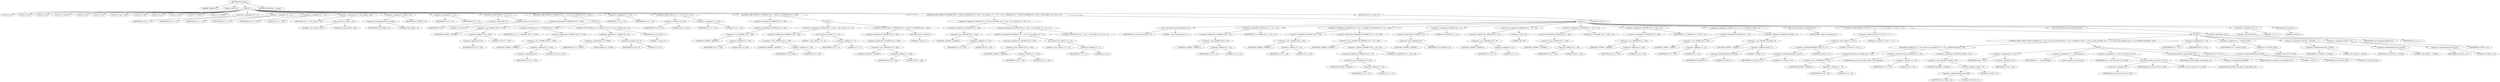 digraph tftp_connect {  
"1000113" [label = "(METHOD,tftp_connect)" ]
"1000114" [label = "(PARAM,_DWORD *a1)" ]
"1000115" [label = "(PARAM,_BYTE *a2)" ]
"1000116" [label = "(BLOCK,,)" ]
"1000117" [label = "(LOCAL,v2: int)" ]
"1000118" [label = "(LOCAL,v3: int *)" ]
"1000119" [label = "(LOCAL,v4: int)" ]
"1000120" [label = "(LOCAL,v5: _DWORD *)" ]
"1000121" [label = "(LOCAL,v6: int)" ]
"1000122" [label = "(LOCAL,v8: int)" ]
"1000123" [label = "(LOCAL,v9: char [ 128 ])" ]
"1000124" [label = "(LOCAL,v11: int)" ]
"1000125" [label = "(LOCAL,v12: int)" ]
"1000126" [label = "(LOCAL,v13: int)" ]
"1000127" [label = "(LOCAL,v14: _BYTE *)" ]
"1000128" [label = "(LOCAL,v15: _DWORD *)" ]
"1000129" [label = "(<operator>.assignment,v15 = a1)" ]
"1000130" [label = "(IDENTIFIER,v15,v15 = a1)" ]
"1000131" [label = "(IDENTIFIER,a1,v15 = a1)" ]
"1000132" [label = "(<operator>.assignment,v14 = a2)" ]
"1000133" [label = "(IDENTIFIER,v14,v14 = a2)" ]
"1000134" [label = "(IDENTIFIER,a2,v14 = a2)" ]
"1000135" [label = "(<operator>.assignment,v12 = 512)" ]
"1000136" [label = "(IDENTIFIER,v12,v12 = 512)" ]
"1000137" [label = "(LITERAL,512,v12 = 512)" ]
"1000138" [label = "(<operator>.assignment,v2 = Curl_ccalloc(1, 336))" ]
"1000139" [label = "(IDENTIFIER,v2,v2 = Curl_ccalloc(1, 336))" ]
"1000140" [label = "(Curl_ccalloc,Curl_ccalloc(1, 336))" ]
"1000141" [label = "(LITERAL,1,Curl_ccalloc(1, 336))" ]
"1000142" [label = "(LITERAL,336,Curl_ccalloc(1, 336))" ]
"1000143" [label = "(<operator>.assignment,v15[188] = v2)" ]
"1000144" [label = "(<operator>.indirectIndexAccess,v15[188])" ]
"1000145" [label = "(IDENTIFIER,v15,v15[188] = v2)" ]
"1000146" [label = "(LITERAL,188,v15[188] = v2)" ]
"1000147" [label = "(IDENTIFIER,v2,v15[188] = v2)" ]
"1000148" [label = "(<operator>.assignment,v13 = v2)" ]
"1000149" [label = "(IDENTIFIER,v13,v13 = v2)" ]
"1000150" [label = "(IDENTIFIER,v2,v13 = v2)" ]
"1000151" [label = "(CONTROL_STRUCTURE,if ( !v2 ),if ( !v2 ))" ]
"1000152" [label = "(<operator>.logicalNot,!v2)" ]
"1000153" [label = "(IDENTIFIER,v2,!v2)" ]
"1000154" [label = "(RETURN,return 27;,return 27;)" ]
"1000155" [label = "(LITERAL,27,return 27;)" ]
"1000156" [label = "(CONTROL_STRUCTURE,if ( *(_DWORD *)(*v15 + 1576) ),if ( *(_DWORD *)(*v15 + 1576) ))" ]
"1000157" [label = "(<operator>.indirection,*(_DWORD *)(*v15 + 1576))" ]
"1000158" [label = "(<operator>.cast,(_DWORD *)(*v15 + 1576))" ]
"1000159" [label = "(UNKNOWN,_DWORD *,_DWORD *)" ]
"1000160" [label = "(<operator>.addition,*v15 + 1576)" ]
"1000161" [label = "(<operator>.indirection,*v15)" ]
"1000162" [label = "(IDENTIFIER,v15,*v15 + 1576)" ]
"1000163" [label = "(LITERAL,1576,*v15 + 1576)" ]
"1000164" [label = "(BLOCK,,)" ]
"1000165" [label = "(<operator>.assignment,v12 = *(_DWORD *)(*v15 + 1576))" ]
"1000166" [label = "(IDENTIFIER,v12,v12 = *(_DWORD *)(*v15 + 1576))" ]
"1000167" [label = "(<operator>.indirection,*(_DWORD *)(*v15 + 1576))" ]
"1000168" [label = "(<operator>.cast,(_DWORD *)(*v15 + 1576))" ]
"1000169" [label = "(UNKNOWN,_DWORD *,_DWORD *)" ]
"1000170" [label = "(<operator>.addition,*v15 + 1576)" ]
"1000171" [label = "(<operator>.indirection,*v15)" ]
"1000172" [label = "(IDENTIFIER,v15,*v15 + 1576)" ]
"1000173" [label = "(LITERAL,1576,*v15 + 1576)" ]
"1000174" [label = "(CONTROL_STRUCTURE,if ( v12 > 65464 || v12 < 8 ),if ( v12 > 65464 || v12 < 8 ))" ]
"1000175" [label = "(<operator>.logicalOr,v12 > 65464 || v12 < 8)" ]
"1000176" [label = "(<operator>.greaterThan,v12 > 65464)" ]
"1000177" [label = "(IDENTIFIER,v12,v12 > 65464)" ]
"1000178" [label = "(LITERAL,65464,v12 > 65464)" ]
"1000179" [label = "(<operator>.lessThan,v12 < 8)" ]
"1000180" [label = "(IDENTIFIER,v12,v12 < 8)" ]
"1000181" [label = "(LITERAL,8,v12 < 8)" ]
"1000182" [label = "(RETURN,return 71;,return 71;)" ]
"1000183" [label = "(LITERAL,71,return 71;)" ]
"1000184" [label = "(<operator>.assignment,v11 = v12)" ]
"1000185" [label = "(IDENTIFIER,v11,v11 = v12)" ]
"1000186" [label = "(IDENTIFIER,v12,v11 = v12)" ]
"1000187" [label = "(CONTROL_STRUCTURE,if ( v12 < 512 ),if ( v12 < 512 ))" ]
"1000188" [label = "(<operator>.lessThan,v12 < 512)" ]
"1000189" [label = "(IDENTIFIER,v12,v12 < 512)" ]
"1000190" [label = "(LITERAL,512,v12 < 512)" ]
"1000191" [label = "(<operator>.assignment,v11 = 512)" ]
"1000192" [label = "(IDENTIFIER,v11,v11 = 512)" ]
"1000193" [label = "(LITERAL,512,v11 = 512)" ]
"1000194" [label = "(CONTROL_STRUCTURE,if ( !*(_DWORD *)(v13 + 328) ),if ( !*(_DWORD *)(v13 + 328) ))" ]
"1000195" [label = "(<operator>.logicalNot,!*(_DWORD *)(v13 + 328))" ]
"1000196" [label = "(<operator>.indirection,*(_DWORD *)(v13 + 328))" ]
"1000197" [label = "(<operator>.cast,(_DWORD *)(v13 + 328))" ]
"1000198" [label = "(UNKNOWN,_DWORD *,_DWORD *)" ]
"1000199" [label = "(<operator>.addition,v13 + 328)" ]
"1000200" [label = "(IDENTIFIER,v13,v13 + 328)" ]
"1000201" [label = "(LITERAL,328,v13 + 328)" ]
"1000202" [label = "(BLOCK,,)" ]
"1000203" [label = "(<operator>.assignment,*(_DWORD *)(v13 + 328) = Curl_ccalloc(1, v11 + 4))" ]
"1000204" [label = "(<operator>.indirection,*(_DWORD *)(v13 + 328))" ]
"1000205" [label = "(<operator>.cast,(_DWORD *)(v13 + 328))" ]
"1000206" [label = "(UNKNOWN,_DWORD *,_DWORD *)" ]
"1000207" [label = "(<operator>.addition,v13 + 328)" ]
"1000208" [label = "(IDENTIFIER,v13,v13 + 328)" ]
"1000209" [label = "(LITERAL,328,v13 + 328)" ]
"1000210" [label = "(Curl_ccalloc,Curl_ccalloc(1, v11 + 4))" ]
"1000211" [label = "(LITERAL,1,Curl_ccalloc(1, v11 + 4))" ]
"1000212" [label = "(<operator>.addition,v11 + 4)" ]
"1000213" [label = "(IDENTIFIER,v11,v11 + 4)" ]
"1000214" [label = "(LITERAL,4,v11 + 4)" ]
"1000215" [label = "(CONTROL_STRUCTURE,if ( !*(_DWORD *)(v13 + 328) ),if ( !*(_DWORD *)(v13 + 328) ))" ]
"1000216" [label = "(<operator>.logicalNot,!*(_DWORD *)(v13 + 328))" ]
"1000217" [label = "(<operator>.indirection,*(_DWORD *)(v13 + 328))" ]
"1000218" [label = "(<operator>.cast,(_DWORD *)(v13 + 328))" ]
"1000219" [label = "(UNKNOWN,_DWORD *,_DWORD *)" ]
"1000220" [label = "(<operator>.addition,v13 + 328)" ]
"1000221" [label = "(IDENTIFIER,v13,v13 + 328)" ]
"1000222" [label = "(LITERAL,328,v13 + 328)" ]
"1000223" [label = "(RETURN,return 27;,return 27;)" ]
"1000224" [label = "(LITERAL,27,return 27;)" ]
"1000225" [label = "(CONTROL_STRUCTURE,if ( *(_DWORD *)(v13 + 332) || (*(_DWORD *)(v13 + 332) = Curl_ccalloc(1, v11 + 4)) != 0 ),if ( *(_DWORD *)(v13 + 332) || (*(_DWORD *)(v13 + 332) = Curl_ccalloc(1, v11 + 4)) != 0 ))" ]
"1000226" [label = "(<operator>.logicalOr,*(_DWORD *)(v13 + 332) || (*(_DWORD *)(v13 + 332) = Curl_ccalloc(1, v11 + 4)) != 0)" ]
"1000227" [label = "(<operator>.indirection,*(_DWORD *)(v13 + 332))" ]
"1000228" [label = "(<operator>.cast,(_DWORD *)(v13 + 332))" ]
"1000229" [label = "(UNKNOWN,_DWORD *,_DWORD *)" ]
"1000230" [label = "(<operator>.addition,v13 + 332)" ]
"1000231" [label = "(IDENTIFIER,v13,v13 + 332)" ]
"1000232" [label = "(LITERAL,332,v13 + 332)" ]
"1000233" [label = "(<operator>.notEquals,(*(_DWORD *)(v13 + 332) = Curl_ccalloc(1, v11 + 4)) != 0)" ]
"1000234" [label = "(<operator>.assignment,*(_DWORD *)(v13 + 332) = Curl_ccalloc(1, v11 + 4))" ]
"1000235" [label = "(<operator>.indirection,*(_DWORD *)(v13 + 332))" ]
"1000236" [label = "(<operator>.cast,(_DWORD *)(v13 + 332))" ]
"1000237" [label = "(UNKNOWN,_DWORD *,_DWORD *)" ]
"1000238" [label = "(<operator>.addition,v13 + 332)" ]
"1000239" [label = "(IDENTIFIER,v13,v13 + 332)" ]
"1000240" [label = "(LITERAL,332,v13 + 332)" ]
"1000241" [label = "(Curl_ccalloc,Curl_ccalloc(1, v11 + 4))" ]
"1000242" [label = "(LITERAL,1,Curl_ccalloc(1, v11 + 4))" ]
"1000243" [label = "(<operator>.addition,v11 + 4)" ]
"1000244" [label = "(IDENTIFIER,v11,v11 + 4)" ]
"1000245" [label = "(LITERAL,4,v11 + 4)" ]
"1000246" [label = "(LITERAL,0,(*(_DWORD *)(v13 + 332) = Curl_ccalloc(1, v11 + 4)) != 0)" ]
"1000247" [label = "(BLOCK,,)" ]
"1000248" [label = "(Curl_conncontrol,Curl_conncontrol(v15, 1))" ]
"1000249" [label = "(IDENTIFIER,v15,Curl_conncontrol(v15, 1))" ]
"1000250" [label = "(LITERAL,1,Curl_conncontrol(v15, 1))" ]
"1000251" [label = "(<operator>.assignment,*(_DWORD *)(v13 + 16) = v15)" ]
"1000252" [label = "(<operator>.indirection,*(_DWORD *)(v13 + 16))" ]
"1000253" [label = "(<operator>.cast,(_DWORD *)(v13 + 16))" ]
"1000254" [label = "(UNKNOWN,_DWORD *,_DWORD *)" ]
"1000255" [label = "(<operator>.addition,v13 + 16)" ]
"1000256" [label = "(IDENTIFIER,v13,v13 + 16)" ]
"1000257" [label = "(LITERAL,16,v13 + 16)" ]
"1000258" [label = "(IDENTIFIER,v15,*(_DWORD *)(v13 + 16) = v15)" ]
"1000259" [label = "(<operator>.assignment,*(_DWORD *)(v13 + 20) = *(_DWORD *)(*(_DWORD *)(v13 + 16) + 420))" ]
"1000260" [label = "(<operator>.indirection,*(_DWORD *)(v13 + 20))" ]
"1000261" [label = "(<operator>.cast,(_DWORD *)(v13 + 20))" ]
"1000262" [label = "(UNKNOWN,_DWORD *,_DWORD *)" ]
"1000263" [label = "(<operator>.addition,v13 + 20)" ]
"1000264" [label = "(IDENTIFIER,v13,v13 + 20)" ]
"1000265" [label = "(LITERAL,20,v13 + 20)" ]
"1000266" [label = "(<operator>.indirection,*(_DWORD *)(*(_DWORD *)(v13 + 16) + 420))" ]
"1000267" [label = "(<operator>.cast,(_DWORD *)(*(_DWORD *)(v13 + 16) + 420))" ]
"1000268" [label = "(UNKNOWN,_DWORD *,_DWORD *)" ]
"1000269" [label = "(<operator>.addition,*(_DWORD *)(v13 + 16) + 420)" ]
"1000270" [label = "(<operator>.indirection,*(_DWORD *)(v13 + 16))" ]
"1000271" [label = "(<operator>.cast,(_DWORD *)(v13 + 16))" ]
"1000272" [label = "(UNKNOWN,_DWORD *,_DWORD *)" ]
"1000273" [label = "(<operator>.addition,v13 + 16)" ]
"1000274" [label = "(IDENTIFIER,v13,v13 + 16)" ]
"1000275" [label = "(LITERAL,16,v13 + 16)" ]
"1000276" [label = "(LITERAL,420,*(_DWORD *)(v13 + 16) + 420)" ]
"1000277" [label = "(<operator>.assignment,*(_DWORD *)v13 = 0)" ]
"1000278" [label = "(<operator>.indirection,*(_DWORD *)v13)" ]
"1000279" [label = "(<operator>.cast,(_DWORD *)v13)" ]
"1000280" [label = "(UNKNOWN,_DWORD *,_DWORD *)" ]
"1000281" [label = "(IDENTIFIER,v13,(_DWORD *)v13)" ]
"1000282" [label = "(LITERAL,0,*(_DWORD *)v13 = 0)" ]
"1000283" [label = "(<operator>.assignment,*(_DWORD *)(v13 + 8) = -100)" ]
"1000284" [label = "(<operator>.indirection,*(_DWORD *)(v13 + 8))" ]
"1000285" [label = "(<operator>.cast,(_DWORD *)(v13 + 8))" ]
"1000286" [label = "(UNKNOWN,_DWORD *,_DWORD *)" ]
"1000287" [label = "(<operator>.addition,v13 + 8)" ]
"1000288" [label = "(IDENTIFIER,v13,v13 + 8)" ]
"1000289" [label = "(LITERAL,8,v13 + 8)" ]
"1000290" [label = "(<operator>.minus,-100)" ]
"1000291" [label = "(LITERAL,100,-100)" ]
"1000292" [label = "(<operator>.assignment,*(_DWORD *)(v13 + 320) = 512)" ]
"1000293" [label = "(<operator>.indirection,*(_DWORD *)(v13 + 320))" ]
"1000294" [label = "(<operator>.cast,(_DWORD *)(v13 + 320))" ]
"1000295" [label = "(UNKNOWN,_DWORD *,_DWORD *)" ]
"1000296" [label = "(<operator>.addition,v13 + 320)" ]
"1000297" [label = "(IDENTIFIER,v13,v13 + 320)" ]
"1000298" [label = "(LITERAL,320,v13 + 320)" ]
"1000299" [label = "(LITERAL,512,*(_DWORD *)(v13 + 320) = 512)" ]
"1000300" [label = "(<operator>.assignment,*(_DWORD *)(v13 + 324) = v12)" ]
"1000301" [label = "(<operator>.indirection,*(_DWORD *)(v13 + 324))" ]
"1000302" [label = "(<operator>.cast,(_DWORD *)(v13 + 324))" ]
"1000303" [label = "(UNKNOWN,_DWORD *,_DWORD *)" ]
"1000304" [label = "(<operator>.addition,v13 + 324)" ]
"1000305" [label = "(IDENTIFIER,v13,v13 + 324)" ]
"1000306" [label = "(LITERAL,324,v13 + 324)" ]
"1000307" [label = "(IDENTIFIER,v12,*(_DWORD *)(v13 + 324) = v12)" ]
"1000308" [label = "(<operator>.assignment,*(_WORD *)(v13 + 52) = *(_DWORD *)(v15[20] + 4))" ]
"1000309" [label = "(<operator>.indirection,*(_WORD *)(v13 + 52))" ]
"1000310" [label = "(<operator>.cast,(_WORD *)(v13 + 52))" ]
"1000311" [label = "(UNKNOWN,_WORD *,_WORD *)" ]
"1000312" [label = "(<operator>.addition,v13 + 52)" ]
"1000313" [label = "(IDENTIFIER,v13,v13 + 52)" ]
"1000314" [label = "(LITERAL,52,v13 + 52)" ]
"1000315" [label = "(<operator>.indirection,*(_DWORD *)(v15[20] + 4))" ]
"1000316" [label = "(<operator>.cast,(_DWORD *)(v15[20] + 4))" ]
"1000317" [label = "(UNKNOWN,_DWORD *,_DWORD *)" ]
"1000318" [label = "(<operator>.addition,v15[20] + 4)" ]
"1000319" [label = "(<operator>.indirectIndexAccess,v15[20])" ]
"1000320" [label = "(IDENTIFIER,v15,v15[20] + 4)" ]
"1000321" [label = "(LITERAL,20,v15[20] + 4)" ]
"1000322" [label = "(LITERAL,4,v15[20] + 4)" ]
"1000323" [label = "(tftp_set_timeouts,tftp_set_timeouts(v13))" ]
"1000324" [label = "(IDENTIFIER,v13,tftp_set_timeouts(v13))" ]
"1000325" [label = "(CONTROL_STRUCTURE,if ( ((v15[147] >> 6) & 1) == 0 ),if ( ((v15[147] >> 6) & 1) == 0 ))" ]
"1000326" [label = "(<operator>.equals,((v15[147] >> 6) & 1) == 0)" ]
"1000327" [label = "(<operator>.and,(v15[147] >> 6) & 1)" ]
"1000328" [label = "(<operator>.arithmeticShiftRight,v15[147] >> 6)" ]
"1000329" [label = "(<operator>.indirectIndexAccess,v15[147])" ]
"1000330" [label = "(IDENTIFIER,v15,v15[147] >> 6)" ]
"1000331" [label = "(LITERAL,147,v15[147] >> 6)" ]
"1000332" [label = "(LITERAL,6,v15[147] >> 6)" ]
"1000333" [label = "(LITERAL,1,(v15[147] >> 6) & 1)" ]
"1000334" [label = "(LITERAL,0,((v15[147] >> 6) & 1) == 0)" ]
"1000335" [label = "(BLOCK,,)" ]
"1000336" [label = "(CONTROL_STRUCTURE,if ( bind(*(_DWORD *)(v13 + 20), (const struct sockaddr *)(v13 + 52), *(_DWORD *)(v15[20] + 16)) ),if ( bind(*(_DWORD *)(v13 + 20), (const struct sockaddr *)(v13 + 52), *(_DWORD *)(v15[20] + 16)) ))" ]
"1000337" [label = "(bind,bind(*(_DWORD *)(v13 + 20), (const struct sockaddr *)(v13 + 52), *(_DWORD *)(v15[20] + 16)))" ]
"1000338" [label = "(<operator>.indirection,*(_DWORD *)(v13 + 20))" ]
"1000339" [label = "(<operator>.cast,(_DWORD *)(v13 + 20))" ]
"1000340" [label = "(UNKNOWN,_DWORD *,_DWORD *)" ]
"1000341" [label = "(<operator>.addition,v13 + 20)" ]
"1000342" [label = "(IDENTIFIER,v13,v13 + 20)" ]
"1000343" [label = "(LITERAL,20,v13 + 20)" ]
"1000344" [label = "(<operator>.cast,(const struct sockaddr *)(v13 + 52))" ]
"1000345" [label = "(UNKNOWN,const struct sockaddr *,const struct sockaddr *)" ]
"1000346" [label = "(<operator>.addition,v13 + 52)" ]
"1000347" [label = "(IDENTIFIER,v13,v13 + 52)" ]
"1000348" [label = "(LITERAL,52,v13 + 52)" ]
"1000349" [label = "(<operator>.indirection,*(_DWORD *)(v15[20] + 16))" ]
"1000350" [label = "(<operator>.cast,(_DWORD *)(v15[20] + 16))" ]
"1000351" [label = "(UNKNOWN,_DWORD *,_DWORD *)" ]
"1000352" [label = "(<operator>.addition,v15[20] + 16)" ]
"1000353" [label = "(<operator>.indirectIndexAccess,v15[20])" ]
"1000354" [label = "(IDENTIFIER,v15,v15[20] + 16)" ]
"1000355" [label = "(LITERAL,20,v15[20] + 16)" ]
"1000356" [label = "(LITERAL,16,v15[20] + 16)" ]
"1000357" [label = "(BLOCK,,)" ]
"1000358" [label = "(<operator>.assignment,v8 = *v15)" ]
"1000359" [label = "(IDENTIFIER,v8,v8 = *v15)" ]
"1000360" [label = "(<operator>.indirection,*v15)" ]
"1000361" [label = "(IDENTIFIER,v15,v8 = *v15)" ]
"1000362" [label = "(<operator>.assignment,v3 = _errno_location())" ]
"1000363" [label = "(IDENTIFIER,v3,v3 = _errno_location())" ]
"1000364" [label = "(_errno_location,_errno_location())" ]
"1000365" [label = "(<operator>.assignment,v4 = Curl_strerror(*v3, v9, 128))" ]
"1000366" [label = "(IDENTIFIER,v4,v4 = Curl_strerror(*v3, v9, 128))" ]
"1000367" [label = "(Curl_strerror,Curl_strerror(*v3, v9, 128))" ]
"1000368" [label = "(<operator>.indirection,*v3)" ]
"1000369" [label = "(IDENTIFIER,v3,Curl_strerror(*v3, v9, 128))" ]
"1000370" [label = "(IDENTIFIER,v9,Curl_strerror(*v3, v9, 128))" ]
"1000371" [label = "(LITERAL,128,Curl_strerror(*v3, v9, 128))" ]
"1000372" [label = "(Curl_failf,Curl_failf(v8, &unk_BFD45, v4))" ]
"1000373" [label = "(IDENTIFIER,v8,Curl_failf(v8, &unk_BFD45, v4))" ]
"1000374" [label = "(<operator>.addressOf,&unk_BFD45)" ]
"1000375" [label = "(IDENTIFIER,unk_BFD45,Curl_failf(v8, &unk_BFD45, v4))" ]
"1000376" [label = "(IDENTIFIER,v4,Curl_failf(v8, &unk_BFD45, v4))" ]
"1000377" [label = "(RETURN,return 7;,return 7;)" ]
"1000378" [label = "(LITERAL,7,return 7;)" ]
"1000379" [label = "(<operator>.assignment,v5 = v15)" ]
"1000380" [label = "(IDENTIFIER,v5,v5 = v15)" ]
"1000381" [label = "(IDENTIFIER,v15,v5 = v15)" ]
"1000382" [label = "(<operator>.assignment,v6 = v15[147] | 0x40)" ]
"1000383" [label = "(IDENTIFIER,v6,v6 = v15[147] | 0x40)" ]
"1000384" [label = "(<operator>.or,v15[147] | 0x40)" ]
"1000385" [label = "(<operator>.indirectIndexAccess,v15[147])" ]
"1000386" [label = "(IDENTIFIER,v15,v15[147] | 0x40)" ]
"1000387" [label = "(LITERAL,147,v15[147] | 0x40)" ]
"1000388" [label = "(LITERAL,0x40,v15[147] | 0x40)" ]
"1000389" [label = "(<operator>.assignment,v15[148] = v15[148])" ]
"1000390" [label = "(<operator>.indirectIndexAccess,v15[148])" ]
"1000391" [label = "(IDENTIFIER,v15,v15[148] = v15[148])" ]
"1000392" [label = "(LITERAL,148,v15[148] = v15[148])" ]
"1000393" [label = "(<operator>.indirectIndexAccess,v15[148])" ]
"1000394" [label = "(IDENTIFIER,v15,v15[148] = v15[148])" ]
"1000395" [label = "(LITERAL,148,v15[148] = v15[148])" ]
"1000396" [label = "(<operator>.assignment,v5[147] = v6)" ]
"1000397" [label = "(<operator>.indirectIndexAccess,v5[147])" ]
"1000398" [label = "(IDENTIFIER,v5,v5[147] = v6)" ]
"1000399" [label = "(LITERAL,147,v5[147] = v6)" ]
"1000400" [label = "(IDENTIFIER,v6,v5[147] = v6)" ]
"1000401" [label = "(Curl_pgrsStartNow,Curl_pgrsStartNow(*v15))" ]
"1000402" [label = "(<operator>.indirection,*v15)" ]
"1000403" [label = "(IDENTIFIER,v15,Curl_pgrsStartNow(*v15))" ]
"1000404" [label = "(<operator>.assignment,*v14 = 1)" ]
"1000405" [label = "(<operator>.indirection,*v14)" ]
"1000406" [label = "(IDENTIFIER,v14,*v14 = 1)" ]
"1000407" [label = "(LITERAL,1,*v14 = 1)" ]
"1000408" [label = "(RETURN,return 0;,return 0;)" ]
"1000409" [label = "(LITERAL,0,return 0;)" ]
"1000410" [label = "(RETURN,return 27;,return 27;)" ]
"1000411" [label = "(LITERAL,27,return 27;)" ]
"1000412" [label = "(METHOD_RETURN,int __fastcall)" ]
  "1000113" -> "1000114" 
  "1000113" -> "1000115" 
  "1000113" -> "1000116" 
  "1000113" -> "1000412" 
  "1000116" -> "1000117" 
  "1000116" -> "1000118" 
  "1000116" -> "1000119" 
  "1000116" -> "1000120" 
  "1000116" -> "1000121" 
  "1000116" -> "1000122" 
  "1000116" -> "1000123" 
  "1000116" -> "1000124" 
  "1000116" -> "1000125" 
  "1000116" -> "1000126" 
  "1000116" -> "1000127" 
  "1000116" -> "1000128" 
  "1000116" -> "1000129" 
  "1000116" -> "1000132" 
  "1000116" -> "1000135" 
  "1000116" -> "1000138" 
  "1000116" -> "1000143" 
  "1000116" -> "1000148" 
  "1000116" -> "1000151" 
  "1000116" -> "1000156" 
  "1000116" -> "1000184" 
  "1000116" -> "1000187" 
  "1000116" -> "1000194" 
  "1000116" -> "1000225" 
  "1000116" -> "1000410" 
  "1000129" -> "1000130" 
  "1000129" -> "1000131" 
  "1000132" -> "1000133" 
  "1000132" -> "1000134" 
  "1000135" -> "1000136" 
  "1000135" -> "1000137" 
  "1000138" -> "1000139" 
  "1000138" -> "1000140" 
  "1000140" -> "1000141" 
  "1000140" -> "1000142" 
  "1000143" -> "1000144" 
  "1000143" -> "1000147" 
  "1000144" -> "1000145" 
  "1000144" -> "1000146" 
  "1000148" -> "1000149" 
  "1000148" -> "1000150" 
  "1000151" -> "1000152" 
  "1000151" -> "1000154" 
  "1000152" -> "1000153" 
  "1000154" -> "1000155" 
  "1000156" -> "1000157" 
  "1000156" -> "1000164" 
  "1000157" -> "1000158" 
  "1000158" -> "1000159" 
  "1000158" -> "1000160" 
  "1000160" -> "1000161" 
  "1000160" -> "1000163" 
  "1000161" -> "1000162" 
  "1000164" -> "1000165" 
  "1000164" -> "1000174" 
  "1000165" -> "1000166" 
  "1000165" -> "1000167" 
  "1000167" -> "1000168" 
  "1000168" -> "1000169" 
  "1000168" -> "1000170" 
  "1000170" -> "1000171" 
  "1000170" -> "1000173" 
  "1000171" -> "1000172" 
  "1000174" -> "1000175" 
  "1000174" -> "1000182" 
  "1000175" -> "1000176" 
  "1000175" -> "1000179" 
  "1000176" -> "1000177" 
  "1000176" -> "1000178" 
  "1000179" -> "1000180" 
  "1000179" -> "1000181" 
  "1000182" -> "1000183" 
  "1000184" -> "1000185" 
  "1000184" -> "1000186" 
  "1000187" -> "1000188" 
  "1000187" -> "1000191" 
  "1000188" -> "1000189" 
  "1000188" -> "1000190" 
  "1000191" -> "1000192" 
  "1000191" -> "1000193" 
  "1000194" -> "1000195" 
  "1000194" -> "1000202" 
  "1000195" -> "1000196" 
  "1000196" -> "1000197" 
  "1000197" -> "1000198" 
  "1000197" -> "1000199" 
  "1000199" -> "1000200" 
  "1000199" -> "1000201" 
  "1000202" -> "1000203" 
  "1000202" -> "1000215" 
  "1000203" -> "1000204" 
  "1000203" -> "1000210" 
  "1000204" -> "1000205" 
  "1000205" -> "1000206" 
  "1000205" -> "1000207" 
  "1000207" -> "1000208" 
  "1000207" -> "1000209" 
  "1000210" -> "1000211" 
  "1000210" -> "1000212" 
  "1000212" -> "1000213" 
  "1000212" -> "1000214" 
  "1000215" -> "1000216" 
  "1000215" -> "1000223" 
  "1000216" -> "1000217" 
  "1000217" -> "1000218" 
  "1000218" -> "1000219" 
  "1000218" -> "1000220" 
  "1000220" -> "1000221" 
  "1000220" -> "1000222" 
  "1000223" -> "1000224" 
  "1000225" -> "1000226" 
  "1000225" -> "1000247" 
  "1000226" -> "1000227" 
  "1000226" -> "1000233" 
  "1000227" -> "1000228" 
  "1000228" -> "1000229" 
  "1000228" -> "1000230" 
  "1000230" -> "1000231" 
  "1000230" -> "1000232" 
  "1000233" -> "1000234" 
  "1000233" -> "1000246" 
  "1000234" -> "1000235" 
  "1000234" -> "1000241" 
  "1000235" -> "1000236" 
  "1000236" -> "1000237" 
  "1000236" -> "1000238" 
  "1000238" -> "1000239" 
  "1000238" -> "1000240" 
  "1000241" -> "1000242" 
  "1000241" -> "1000243" 
  "1000243" -> "1000244" 
  "1000243" -> "1000245" 
  "1000247" -> "1000248" 
  "1000247" -> "1000251" 
  "1000247" -> "1000259" 
  "1000247" -> "1000277" 
  "1000247" -> "1000283" 
  "1000247" -> "1000292" 
  "1000247" -> "1000300" 
  "1000247" -> "1000308" 
  "1000247" -> "1000323" 
  "1000247" -> "1000325" 
  "1000247" -> "1000401" 
  "1000247" -> "1000404" 
  "1000247" -> "1000408" 
  "1000248" -> "1000249" 
  "1000248" -> "1000250" 
  "1000251" -> "1000252" 
  "1000251" -> "1000258" 
  "1000252" -> "1000253" 
  "1000253" -> "1000254" 
  "1000253" -> "1000255" 
  "1000255" -> "1000256" 
  "1000255" -> "1000257" 
  "1000259" -> "1000260" 
  "1000259" -> "1000266" 
  "1000260" -> "1000261" 
  "1000261" -> "1000262" 
  "1000261" -> "1000263" 
  "1000263" -> "1000264" 
  "1000263" -> "1000265" 
  "1000266" -> "1000267" 
  "1000267" -> "1000268" 
  "1000267" -> "1000269" 
  "1000269" -> "1000270" 
  "1000269" -> "1000276" 
  "1000270" -> "1000271" 
  "1000271" -> "1000272" 
  "1000271" -> "1000273" 
  "1000273" -> "1000274" 
  "1000273" -> "1000275" 
  "1000277" -> "1000278" 
  "1000277" -> "1000282" 
  "1000278" -> "1000279" 
  "1000279" -> "1000280" 
  "1000279" -> "1000281" 
  "1000283" -> "1000284" 
  "1000283" -> "1000290" 
  "1000284" -> "1000285" 
  "1000285" -> "1000286" 
  "1000285" -> "1000287" 
  "1000287" -> "1000288" 
  "1000287" -> "1000289" 
  "1000290" -> "1000291" 
  "1000292" -> "1000293" 
  "1000292" -> "1000299" 
  "1000293" -> "1000294" 
  "1000294" -> "1000295" 
  "1000294" -> "1000296" 
  "1000296" -> "1000297" 
  "1000296" -> "1000298" 
  "1000300" -> "1000301" 
  "1000300" -> "1000307" 
  "1000301" -> "1000302" 
  "1000302" -> "1000303" 
  "1000302" -> "1000304" 
  "1000304" -> "1000305" 
  "1000304" -> "1000306" 
  "1000308" -> "1000309" 
  "1000308" -> "1000315" 
  "1000309" -> "1000310" 
  "1000310" -> "1000311" 
  "1000310" -> "1000312" 
  "1000312" -> "1000313" 
  "1000312" -> "1000314" 
  "1000315" -> "1000316" 
  "1000316" -> "1000317" 
  "1000316" -> "1000318" 
  "1000318" -> "1000319" 
  "1000318" -> "1000322" 
  "1000319" -> "1000320" 
  "1000319" -> "1000321" 
  "1000323" -> "1000324" 
  "1000325" -> "1000326" 
  "1000325" -> "1000335" 
  "1000326" -> "1000327" 
  "1000326" -> "1000334" 
  "1000327" -> "1000328" 
  "1000327" -> "1000333" 
  "1000328" -> "1000329" 
  "1000328" -> "1000332" 
  "1000329" -> "1000330" 
  "1000329" -> "1000331" 
  "1000335" -> "1000336" 
  "1000335" -> "1000379" 
  "1000335" -> "1000382" 
  "1000335" -> "1000389" 
  "1000335" -> "1000396" 
  "1000336" -> "1000337" 
  "1000336" -> "1000357" 
  "1000337" -> "1000338" 
  "1000337" -> "1000344" 
  "1000337" -> "1000349" 
  "1000338" -> "1000339" 
  "1000339" -> "1000340" 
  "1000339" -> "1000341" 
  "1000341" -> "1000342" 
  "1000341" -> "1000343" 
  "1000344" -> "1000345" 
  "1000344" -> "1000346" 
  "1000346" -> "1000347" 
  "1000346" -> "1000348" 
  "1000349" -> "1000350" 
  "1000350" -> "1000351" 
  "1000350" -> "1000352" 
  "1000352" -> "1000353" 
  "1000352" -> "1000356" 
  "1000353" -> "1000354" 
  "1000353" -> "1000355" 
  "1000357" -> "1000358" 
  "1000357" -> "1000362" 
  "1000357" -> "1000365" 
  "1000357" -> "1000372" 
  "1000357" -> "1000377" 
  "1000358" -> "1000359" 
  "1000358" -> "1000360" 
  "1000360" -> "1000361" 
  "1000362" -> "1000363" 
  "1000362" -> "1000364" 
  "1000365" -> "1000366" 
  "1000365" -> "1000367" 
  "1000367" -> "1000368" 
  "1000367" -> "1000370" 
  "1000367" -> "1000371" 
  "1000368" -> "1000369" 
  "1000372" -> "1000373" 
  "1000372" -> "1000374" 
  "1000372" -> "1000376" 
  "1000374" -> "1000375" 
  "1000377" -> "1000378" 
  "1000379" -> "1000380" 
  "1000379" -> "1000381" 
  "1000382" -> "1000383" 
  "1000382" -> "1000384" 
  "1000384" -> "1000385" 
  "1000384" -> "1000388" 
  "1000385" -> "1000386" 
  "1000385" -> "1000387" 
  "1000389" -> "1000390" 
  "1000389" -> "1000393" 
  "1000390" -> "1000391" 
  "1000390" -> "1000392" 
  "1000393" -> "1000394" 
  "1000393" -> "1000395" 
  "1000396" -> "1000397" 
  "1000396" -> "1000400" 
  "1000397" -> "1000398" 
  "1000397" -> "1000399" 
  "1000401" -> "1000402" 
  "1000402" -> "1000403" 
  "1000404" -> "1000405" 
  "1000404" -> "1000407" 
  "1000405" -> "1000406" 
  "1000408" -> "1000409" 
  "1000410" -> "1000411" 
}

